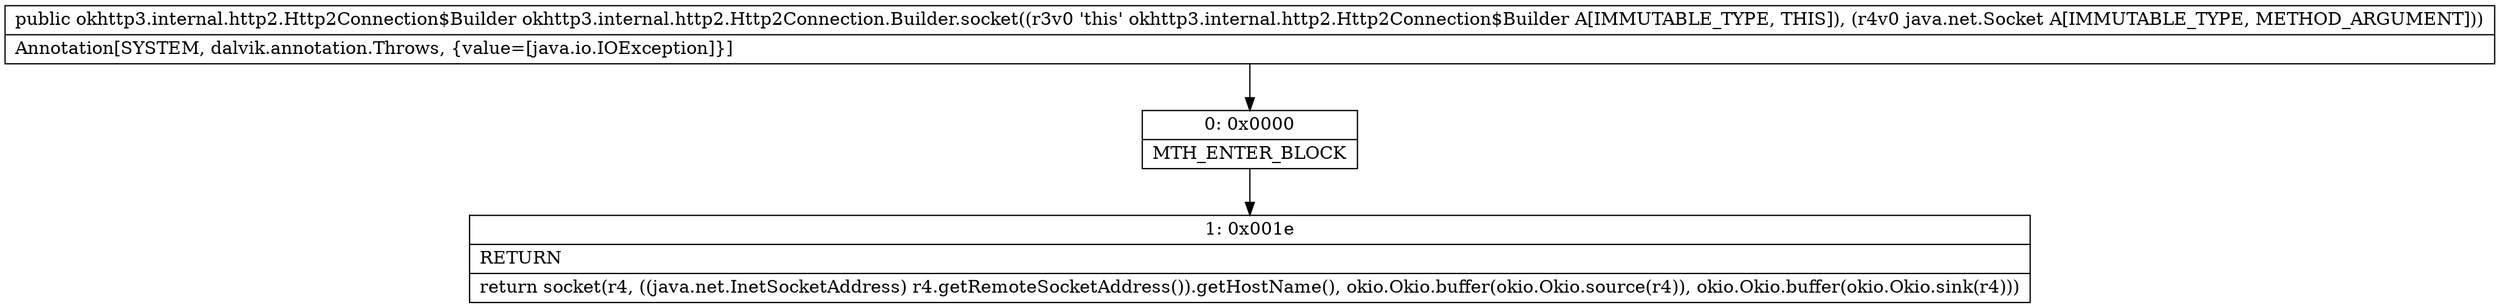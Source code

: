 digraph "CFG forokhttp3.internal.http2.Http2Connection.Builder.socket(Ljava\/net\/Socket;)Lokhttp3\/internal\/http2\/Http2Connection$Builder;" {
Node_0 [shape=record,label="{0\:\ 0x0000|MTH_ENTER_BLOCK\l}"];
Node_1 [shape=record,label="{1\:\ 0x001e|RETURN\l|return socket(r4, ((java.net.InetSocketAddress) r4.getRemoteSocketAddress()).getHostName(), okio.Okio.buffer(okio.Okio.source(r4)), okio.Okio.buffer(okio.Okio.sink(r4)))\l}"];
MethodNode[shape=record,label="{public okhttp3.internal.http2.Http2Connection$Builder okhttp3.internal.http2.Http2Connection.Builder.socket((r3v0 'this' okhttp3.internal.http2.Http2Connection$Builder A[IMMUTABLE_TYPE, THIS]), (r4v0 java.net.Socket A[IMMUTABLE_TYPE, METHOD_ARGUMENT]))  | Annotation[SYSTEM, dalvik.annotation.Throws, \{value=[java.io.IOException]\}]\l}"];
MethodNode -> Node_0;
Node_0 -> Node_1;
}

